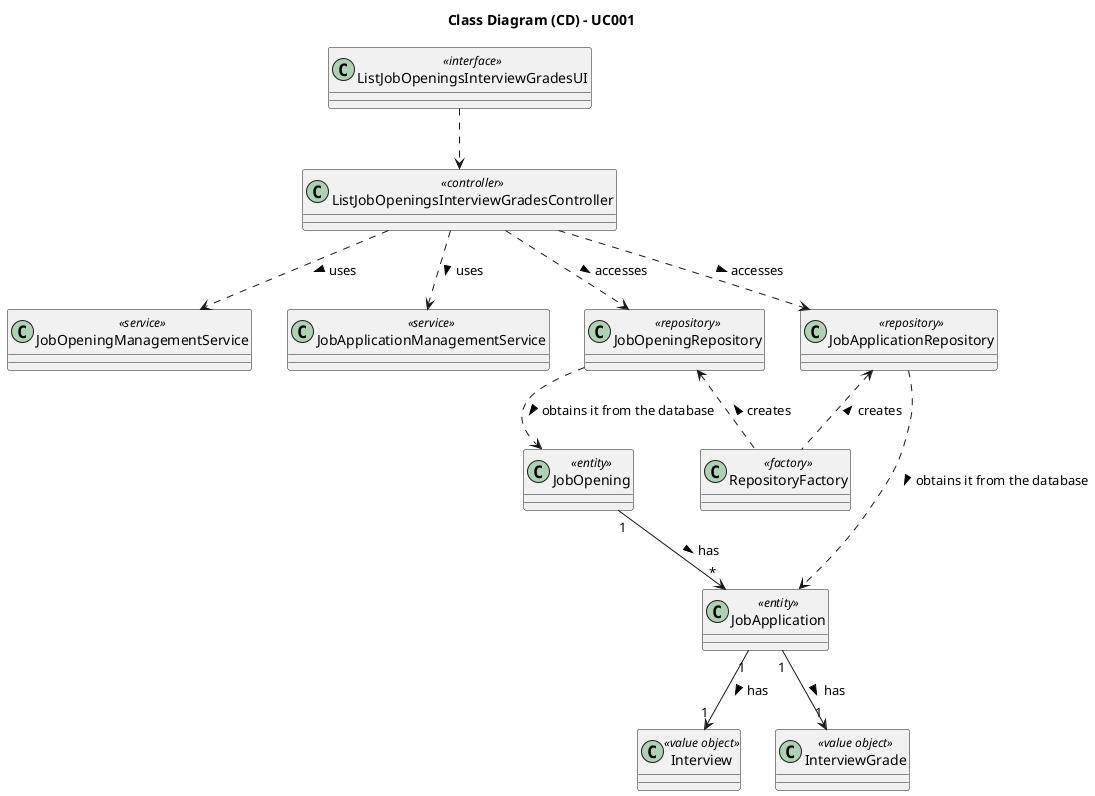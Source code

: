 @startuml
skinparam packageStyle rectangle
skinparam shadowing false

skinparam classAttributeIconSize 0

title Class Diagram (CD) - UC001

class ListJobOpeningsInterviewGradesUI <<interface>>

class ListJobOpeningsInterviewGradesController <<controller>>

class JobOpeningManagementService <<service>>

class JobApplicationManagementService <<service>>

class JobOpeningRepository <<repository>>

class JobApplicationRepository <<repository>>

class RepositoryFactory <<factory>>

class JobOpening <<entity>>

class JobApplication <<entity>>

class Interview <<value object>>

class InterviewGrade <<value object>>

ListJobOpeningsInterviewGradesUI ..> ListJobOpeningsInterviewGradesController

ListJobOpeningsInterviewGradesController ..> JobOpeningManagementService : uses >
ListJobOpeningsInterviewGradesController ..> JobApplicationManagementService : uses >
ListJobOpeningsInterviewGradesController ..> JobOpeningRepository : accesses >
ListJobOpeningsInterviewGradesController ..> JobApplicationRepository : accesses >

JobOpeningRepository <.. RepositoryFactory : creates <
JobOpeningRepository ..> JobOpening : obtains it from the database >

JobApplicationRepository <.. RepositoryFactory : creates <
JobApplicationRepository ..> JobApplication : obtains it from the database >

JobOpening "1" --> "*" JobApplication : has >

JobApplication "1" --> "1" Interview : has >

JobApplication "1" --> "1" InterviewGrade : has >

@enduml